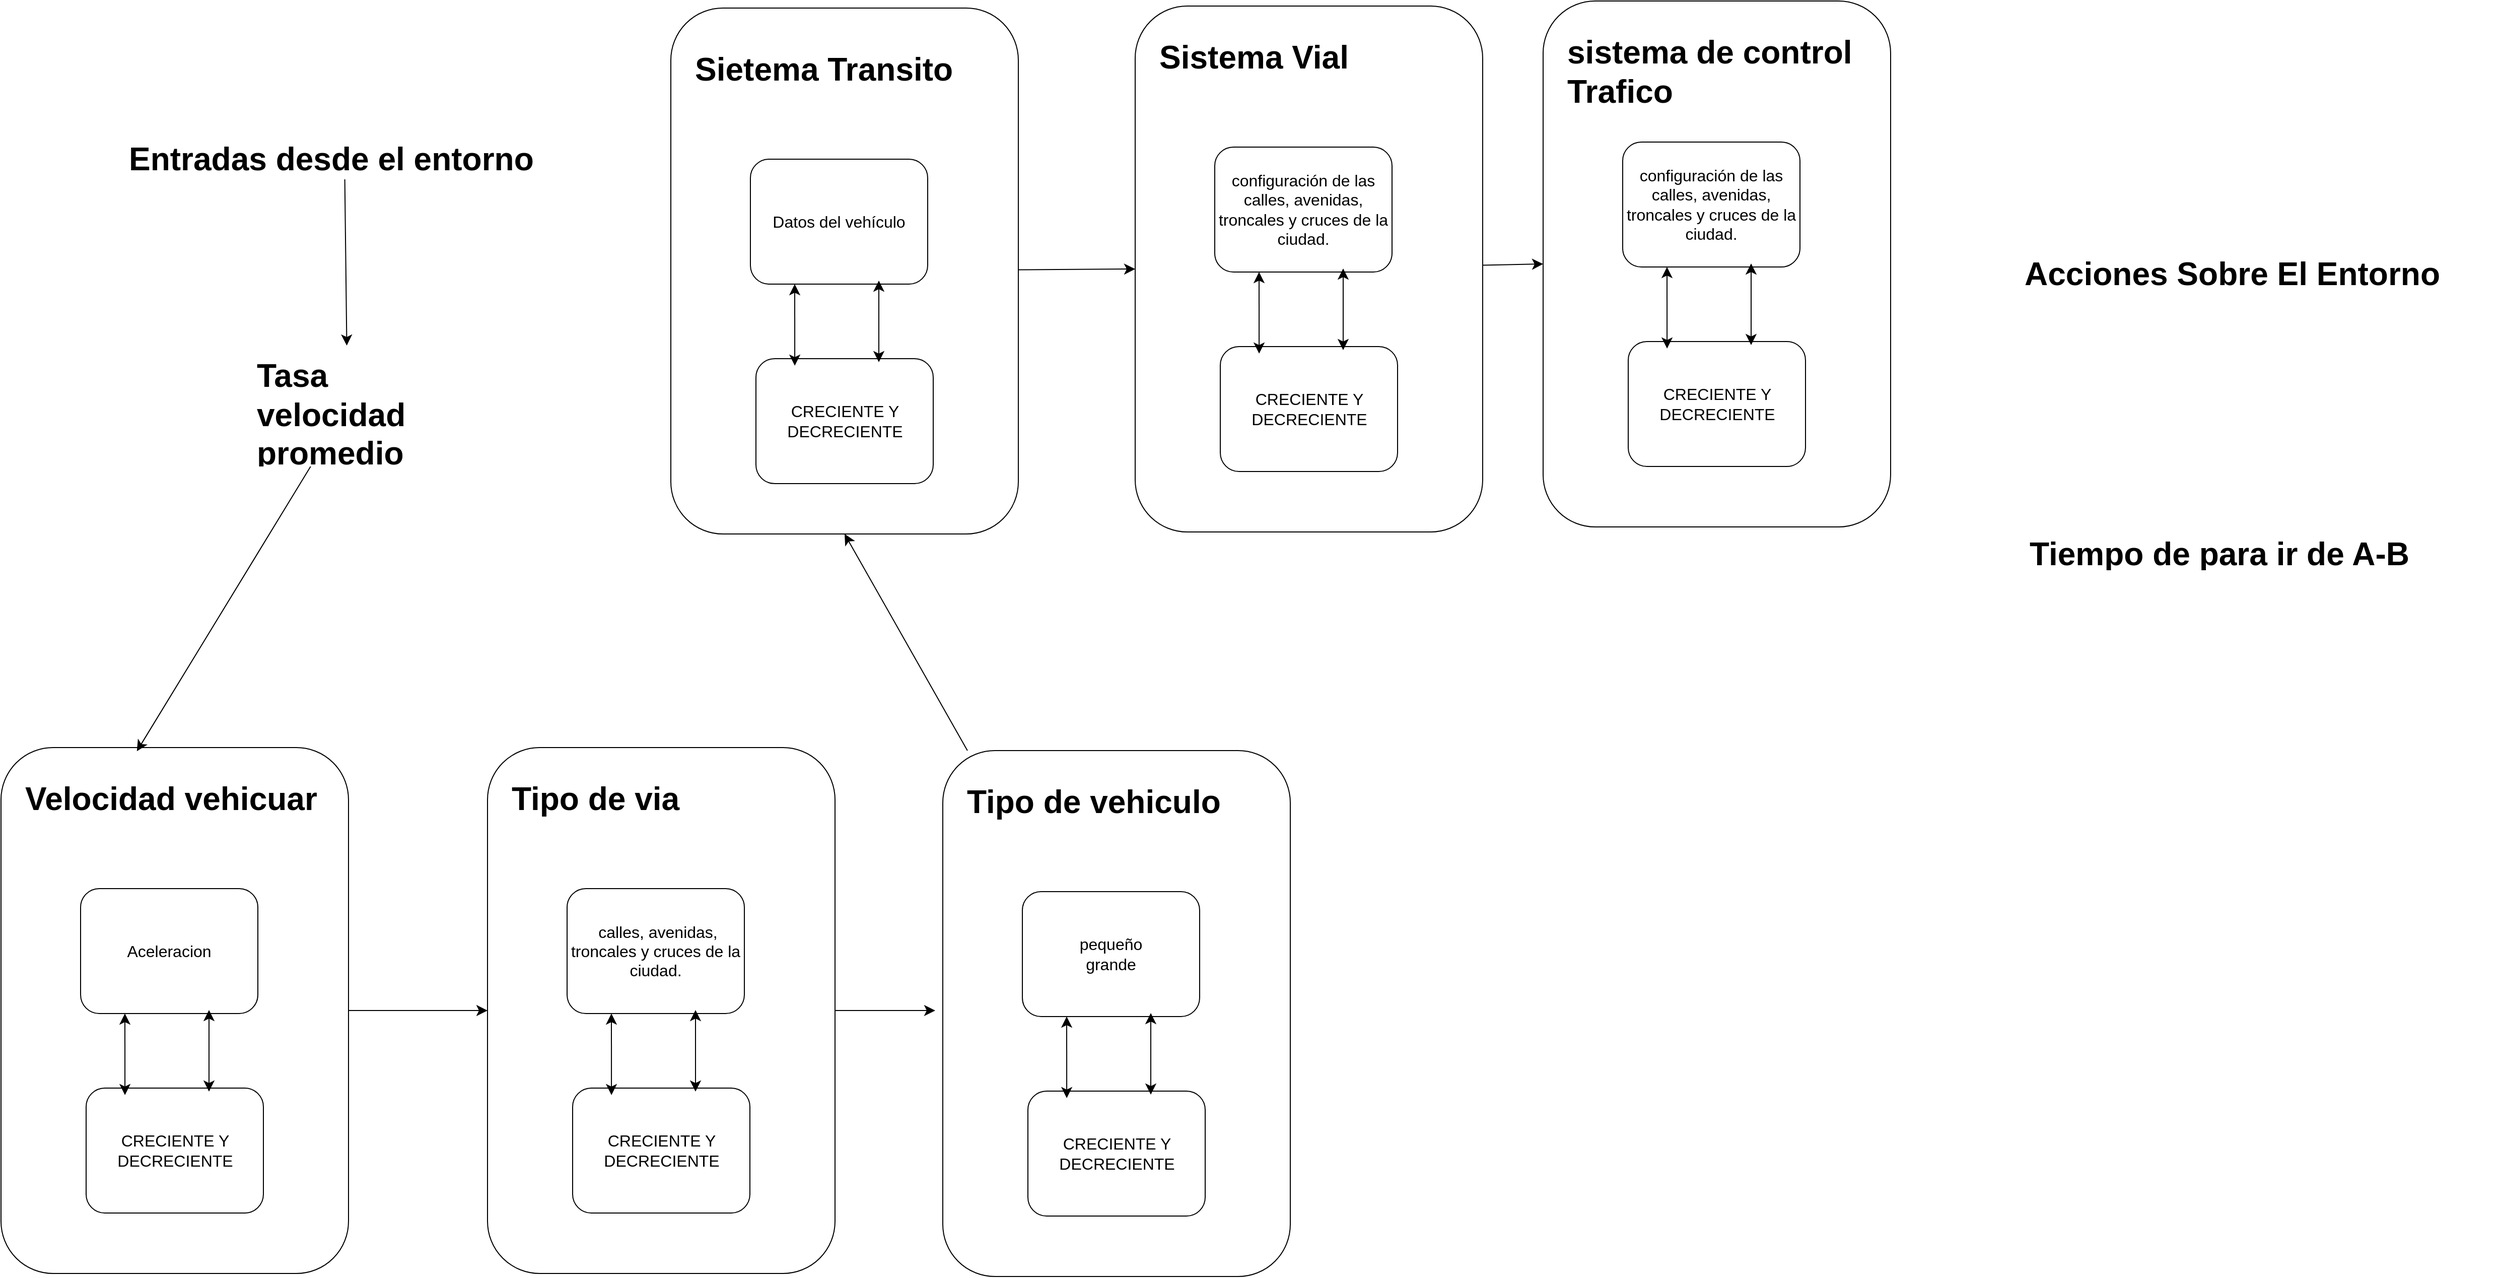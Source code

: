 <mxfile version="22.0.4" type="github">
  <diagram name="Página-1" id="AysnGzca34H0bqwZpEvq">
    <mxGraphModel dx="2653" dy="885" grid="0" gridSize="10" guides="1" tooltips="1" connect="1" arrows="1" fold="1" page="0" pageScale="1" pageWidth="827" pageHeight="1169" math="0" shadow="0">
      <root>
        <mxCell id="0" />
        <mxCell id="1" parent="0" />
        <mxCell id="18RmB45_xBtrGWVuBtpT-28" value="" style="group" vertex="1" connectable="0" parent="1">
          <mxGeometry x="-1190" y="756" width="345" height="522" as="geometry" />
        </mxCell>
        <mxCell id="18RmB45_xBtrGWVuBtpT-22" value="" style="rounded=1;whiteSpace=wrap;html=1;fontSize=16;" vertex="1" parent="18RmB45_xBtrGWVuBtpT-28">
          <mxGeometry width="345" height="522" as="geometry" />
        </mxCell>
        <mxCell id="18RmB45_xBtrGWVuBtpT-23" value="Aceleracion" style="rounded=1;whiteSpace=wrap;html=1;fontSize=16;" vertex="1" parent="18RmB45_xBtrGWVuBtpT-28">
          <mxGeometry x="79" y="140" width="176" height="124" as="geometry" />
        </mxCell>
        <mxCell id="18RmB45_xBtrGWVuBtpT-24" value="CRECIENTE Y DECRECIENTE" style="rounded=1;whiteSpace=wrap;html=1;fontSize=16;" vertex="1" parent="18RmB45_xBtrGWVuBtpT-28">
          <mxGeometry x="84.5" y="338" width="176" height="124" as="geometry" />
        </mxCell>
        <mxCell id="18RmB45_xBtrGWVuBtpT-25" value="" style="endArrow=classic;startArrow=classic;html=1;rounded=0;fontSize=12;startSize=8;endSize=8;curved=1;entryX=0.25;entryY=1;entryDx=0;entryDy=0;exitX=0.219;exitY=0.056;exitDx=0;exitDy=0;exitPerimeter=0;" edge="1" parent="18RmB45_xBtrGWVuBtpT-28" source="18RmB45_xBtrGWVuBtpT-24" target="18RmB45_xBtrGWVuBtpT-23">
          <mxGeometry width="50" height="50" relative="1" as="geometry">
            <mxPoint x="59.5" y="577" as="sourcePoint" />
            <mxPoint x="109.5" y="527" as="targetPoint" />
          </mxGeometry>
        </mxCell>
        <mxCell id="18RmB45_xBtrGWVuBtpT-26" value="" style="endArrow=classic;startArrow=classic;html=1;rounded=0;fontSize=12;startSize=8;endSize=8;curved=1;entryX=0.25;entryY=1;entryDx=0;entryDy=0;exitX=0.219;exitY=0.056;exitDx=0;exitDy=0;exitPerimeter=0;" edge="1" parent="18RmB45_xBtrGWVuBtpT-28">
          <mxGeometry width="50" height="50" relative="1" as="geometry">
            <mxPoint x="206.5" y="341.5" as="sourcePoint" />
            <mxPoint x="206.5" y="260.5" as="targetPoint" />
          </mxGeometry>
        </mxCell>
        <mxCell id="18RmB45_xBtrGWVuBtpT-27" value="&lt;h1&gt;Velocidad vehicuar&lt;/h1&gt;" style="text;html=1;strokeColor=none;fillColor=none;spacing=5;spacingTop=-20;whiteSpace=wrap;overflow=hidden;rounded=0;fontSize=16;" vertex="1" parent="18RmB45_xBtrGWVuBtpT-28">
          <mxGeometry x="18.5" y="21" width="319.5" height="86" as="geometry" />
        </mxCell>
        <mxCell id="18RmB45_xBtrGWVuBtpT-29" value="" style="group" vertex="1" connectable="0" parent="1">
          <mxGeometry x="-525" y="22" width="345" height="522" as="geometry" />
        </mxCell>
        <mxCell id="18RmB45_xBtrGWVuBtpT-3" value="" style="rounded=1;whiteSpace=wrap;html=1;fontSize=16;" vertex="1" parent="18RmB45_xBtrGWVuBtpT-29">
          <mxGeometry width="345" height="522" as="geometry" />
        </mxCell>
        <mxCell id="18RmB45_xBtrGWVuBtpT-4" value="Datos del vehículo" style="rounded=1;whiteSpace=wrap;html=1;fontSize=16;" vertex="1" parent="18RmB45_xBtrGWVuBtpT-29">
          <mxGeometry x="79" y="150" width="176" height="124" as="geometry" />
        </mxCell>
        <mxCell id="18RmB45_xBtrGWVuBtpT-5" value="CRECIENTE Y DECRECIENTE" style="rounded=1;whiteSpace=wrap;html=1;fontSize=16;" vertex="1" parent="18RmB45_xBtrGWVuBtpT-29">
          <mxGeometry x="84.5" y="348" width="176" height="124" as="geometry" />
        </mxCell>
        <mxCell id="18RmB45_xBtrGWVuBtpT-6" value="" style="endArrow=classic;startArrow=classic;html=1;rounded=0;fontSize=12;startSize=8;endSize=8;curved=1;entryX=0.25;entryY=1;entryDx=0;entryDy=0;exitX=0.219;exitY=0.056;exitDx=0;exitDy=0;exitPerimeter=0;" edge="1" parent="18RmB45_xBtrGWVuBtpT-29" source="18RmB45_xBtrGWVuBtpT-5" target="18RmB45_xBtrGWVuBtpT-4">
          <mxGeometry width="50" height="50" relative="1" as="geometry">
            <mxPoint x="59.5" y="587" as="sourcePoint" />
            <mxPoint x="109.5" y="537" as="targetPoint" />
          </mxGeometry>
        </mxCell>
        <mxCell id="18RmB45_xBtrGWVuBtpT-7" value="" style="endArrow=classic;startArrow=classic;html=1;rounded=0;fontSize=12;startSize=8;endSize=8;curved=1;entryX=0.25;entryY=1;entryDx=0;entryDy=0;exitX=0.219;exitY=0.056;exitDx=0;exitDy=0;exitPerimeter=0;" edge="1" parent="18RmB45_xBtrGWVuBtpT-29">
          <mxGeometry width="50" height="50" relative="1" as="geometry">
            <mxPoint x="206.5" y="351.5" as="sourcePoint" />
            <mxPoint x="206.5" y="270.5" as="targetPoint" />
          </mxGeometry>
        </mxCell>
        <mxCell id="18RmB45_xBtrGWVuBtpT-8" value="&lt;h1&gt;Sietema Transito&lt;/h1&gt;" style="text;html=1;strokeColor=none;fillColor=none;spacing=5;spacingTop=-20;whiteSpace=wrap;overflow=hidden;rounded=0;fontSize=16;" vertex="1" parent="18RmB45_xBtrGWVuBtpT-29">
          <mxGeometry x="18.5" y="31" width="319.5" height="86" as="geometry" />
        </mxCell>
        <mxCell id="18RmB45_xBtrGWVuBtpT-30" value="" style="group" vertex="1" connectable="0" parent="1">
          <mxGeometry x="341" y="15" width="345" height="522" as="geometry" />
        </mxCell>
        <mxCell id="18RmB45_xBtrGWVuBtpT-9" value="" style="rounded=1;whiteSpace=wrap;html=1;fontSize=16;" vertex="1" parent="18RmB45_xBtrGWVuBtpT-30">
          <mxGeometry width="345" height="522" as="geometry" />
        </mxCell>
        <mxCell id="18RmB45_xBtrGWVuBtpT-10" value="configuración de las calles, avenidas, troncales y cruces de la ciudad." style="rounded=1;whiteSpace=wrap;html=1;fontSize=16;" vertex="1" parent="18RmB45_xBtrGWVuBtpT-30">
          <mxGeometry x="79" y="140" width="176" height="124" as="geometry" />
        </mxCell>
        <mxCell id="18RmB45_xBtrGWVuBtpT-11" value="CRECIENTE Y DECRECIENTE" style="rounded=1;whiteSpace=wrap;html=1;fontSize=16;" vertex="1" parent="18RmB45_xBtrGWVuBtpT-30">
          <mxGeometry x="84.5" y="338" width="176" height="124" as="geometry" />
        </mxCell>
        <mxCell id="18RmB45_xBtrGWVuBtpT-12" value="" style="endArrow=classic;startArrow=classic;html=1;rounded=0;fontSize=12;startSize=8;endSize=8;curved=1;entryX=0.25;entryY=1;entryDx=0;entryDy=0;exitX=0.219;exitY=0.056;exitDx=0;exitDy=0;exitPerimeter=0;" edge="1" parent="18RmB45_xBtrGWVuBtpT-30" source="18RmB45_xBtrGWVuBtpT-11" target="18RmB45_xBtrGWVuBtpT-10">
          <mxGeometry width="50" height="50" relative="1" as="geometry">
            <mxPoint x="59.5" y="577" as="sourcePoint" />
            <mxPoint x="109.5" y="527" as="targetPoint" />
          </mxGeometry>
        </mxCell>
        <mxCell id="18RmB45_xBtrGWVuBtpT-13" value="" style="endArrow=classic;startArrow=classic;html=1;rounded=0;fontSize=12;startSize=8;endSize=8;curved=1;entryX=0.25;entryY=1;entryDx=0;entryDy=0;exitX=0.219;exitY=0.056;exitDx=0;exitDy=0;exitPerimeter=0;" edge="1" parent="18RmB45_xBtrGWVuBtpT-30">
          <mxGeometry width="50" height="50" relative="1" as="geometry">
            <mxPoint x="206.5" y="341.5" as="sourcePoint" />
            <mxPoint x="206.5" y="260.5" as="targetPoint" />
          </mxGeometry>
        </mxCell>
        <mxCell id="18RmB45_xBtrGWVuBtpT-14" value="&lt;h1&gt;sistema de control Trafico&lt;/h1&gt;" style="text;html=1;strokeColor=none;fillColor=none;spacing=5;spacingTop=-20;whiteSpace=wrap;overflow=hidden;rounded=0;fontSize=16;" vertex="1" parent="18RmB45_xBtrGWVuBtpT-30">
          <mxGeometry x="18.5" y="21" width="304.5" height="92" as="geometry" />
        </mxCell>
        <mxCell id="18RmB45_xBtrGWVuBtpT-31" value="" style="group" vertex="1" connectable="0" parent="1">
          <mxGeometry x="-64" y="20" width="345" height="522" as="geometry" />
        </mxCell>
        <mxCell id="18RmB45_xBtrGWVuBtpT-16" value="" style="rounded=1;whiteSpace=wrap;html=1;fontSize=16;" vertex="1" parent="18RmB45_xBtrGWVuBtpT-31">
          <mxGeometry width="345" height="522" as="geometry" />
        </mxCell>
        <mxCell id="18RmB45_xBtrGWVuBtpT-17" value="configuración de las calles, avenidas, troncales y cruces de la ciudad." style="rounded=1;whiteSpace=wrap;html=1;fontSize=16;" vertex="1" parent="18RmB45_xBtrGWVuBtpT-31">
          <mxGeometry x="79" y="140" width="176" height="124" as="geometry" />
        </mxCell>
        <mxCell id="18RmB45_xBtrGWVuBtpT-18" value="CRECIENTE Y DECRECIENTE" style="rounded=1;whiteSpace=wrap;html=1;fontSize=16;" vertex="1" parent="18RmB45_xBtrGWVuBtpT-31">
          <mxGeometry x="84.5" y="338" width="176" height="124" as="geometry" />
        </mxCell>
        <mxCell id="18RmB45_xBtrGWVuBtpT-19" value="" style="endArrow=classic;startArrow=classic;html=1;rounded=0;fontSize=12;startSize=8;endSize=8;curved=1;entryX=0.25;entryY=1;entryDx=0;entryDy=0;exitX=0.219;exitY=0.056;exitDx=0;exitDy=0;exitPerimeter=0;" edge="1" parent="18RmB45_xBtrGWVuBtpT-31" source="18RmB45_xBtrGWVuBtpT-18" target="18RmB45_xBtrGWVuBtpT-17">
          <mxGeometry width="50" height="50" relative="1" as="geometry">
            <mxPoint x="59.5" y="577" as="sourcePoint" />
            <mxPoint x="109.5" y="527" as="targetPoint" />
          </mxGeometry>
        </mxCell>
        <mxCell id="18RmB45_xBtrGWVuBtpT-20" value="" style="endArrow=classic;startArrow=classic;html=1;rounded=0;fontSize=12;startSize=8;endSize=8;curved=1;entryX=0.25;entryY=1;entryDx=0;entryDy=0;exitX=0.219;exitY=0.056;exitDx=0;exitDy=0;exitPerimeter=0;" edge="1" parent="18RmB45_xBtrGWVuBtpT-31">
          <mxGeometry width="50" height="50" relative="1" as="geometry">
            <mxPoint x="206.5" y="341.5" as="sourcePoint" />
            <mxPoint x="206.5" y="260.5" as="targetPoint" />
          </mxGeometry>
        </mxCell>
        <mxCell id="18RmB45_xBtrGWVuBtpT-21" value="&lt;h1&gt;Sistema Vial&lt;/h1&gt;" style="text;html=1;strokeColor=none;fillColor=none;spacing=5;spacingTop=-20;whiteSpace=wrap;overflow=hidden;rounded=0;fontSize=16;" vertex="1" parent="18RmB45_xBtrGWVuBtpT-31">
          <mxGeometry x="18.5" y="21" width="319.5" height="86" as="geometry" />
        </mxCell>
        <mxCell id="18RmB45_xBtrGWVuBtpT-32" value="" style="group" vertex="1" connectable="0" parent="1">
          <mxGeometry x="-707" y="756" width="345" height="522" as="geometry" />
        </mxCell>
        <mxCell id="18RmB45_xBtrGWVuBtpT-53" style="edgeStyle=none;curved=1;rounded=0;orthogonalLoop=1;jettySize=auto;html=1;fontSize=12;startSize=8;endSize=8;" edge="1" parent="18RmB45_xBtrGWVuBtpT-32" source="18RmB45_xBtrGWVuBtpT-33">
          <mxGeometry relative="1" as="geometry">
            <mxPoint x="444.5" y="261" as="targetPoint" />
          </mxGeometry>
        </mxCell>
        <mxCell id="18RmB45_xBtrGWVuBtpT-33" value="" style="rounded=1;whiteSpace=wrap;html=1;fontSize=16;" vertex="1" parent="18RmB45_xBtrGWVuBtpT-32">
          <mxGeometry width="345" height="522" as="geometry" />
        </mxCell>
        <mxCell id="18RmB45_xBtrGWVuBtpT-34" value="&amp;nbsp;calles, avenidas, troncales y cruces de la ciudad." style="rounded=1;whiteSpace=wrap;html=1;fontSize=16;" vertex="1" parent="18RmB45_xBtrGWVuBtpT-32">
          <mxGeometry x="79" y="140" width="176" height="124" as="geometry" />
        </mxCell>
        <mxCell id="18RmB45_xBtrGWVuBtpT-35" value="CRECIENTE Y DECRECIENTE" style="rounded=1;whiteSpace=wrap;html=1;fontSize=16;" vertex="1" parent="18RmB45_xBtrGWVuBtpT-32">
          <mxGeometry x="84.5" y="338" width="176" height="124" as="geometry" />
        </mxCell>
        <mxCell id="18RmB45_xBtrGWVuBtpT-36" value="" style="endArrow=classic;startArrow=classic;html=1;rounded=0;fontSize=12;startSize=8;endSize=8;curved=1;entryX=0.25;entryY=1;entryDx=0;entryDy=0;exitX=0.219;exitY=0.056;exitDx=0;exitDy=0;exitPerimeter=0;" edge="1" parent="18RmB45_xBtrGWVuBtpT-32" source="18RmB45_xBtrGWVuBtpT-35" target="18RmB45_xBtrGWVuBtpT-34">
          <mxGeometry width="50" height="50" relative="1" as="geometry">
            <mxPoint x="59.5" y="577" as="sourcePoint" />
            <mxPoint x="109.5" y="527" as="targetPoint" />
          </mxGeometry>
        </mxCell>
        <mxCell id="18RmB45_xBtrGWVuBtpT-37" value="" style="endArrow=classic;startArrow=classic;html=1;rounded=0;fontSize=12;startSize=8;endSize=8;curved=1;entryX=0.25;entryY=1;entryDx=0;entryDy=0;exitX=0.219;exitY=0.056;exitDx=0;exitDy=0;exitPerimeter=0;" edge="1" parent="18RmB45_xBtrGWVuBtpT-32">
          <mxGeometry width="50" height="50" relative="1" as="geometry">
            <mxPoint x="206.5" y="341.5" as="sourcePoint" />
            <mxPoint x="206.5" y="260.5" as="targetPoint" />
          </mxGeometry>
        </mxCell>
        <mxCell id="18RmB45_xBtrGWVuBtpT-38" value="&lt;h1&gt;Tipo de via&lt;/h1&gt;" style="text;html=1;strokeColor=none;fillColor=none;spacing=5;spacingTop=-20;whiteSpace=wrap;overflow=hidden;rounded=0;fontSize=16;" vertex="1" parent="18RmB45_xBtrGWVuBtpT-32">
          <mxGeometry x="18.5" y="21" width="319.5" height="57" as="geometry" />
        </mxCell>
        <mxCell id="18RmB45_xBtrGWVuBtpT-39" value="" style="group" vertex="1" connectable="0" parent="1">
          <mxGeometry x="-255" y="759" width="345" height="522" as="geometry" />
        </mxCell>
        <mxCell id="18RmB45_xBtrGWVuBtpT-40" value="" style="rounded=1;whiteSpace=wrap;html=1;fontSize=16;" vertex="1" parent="18RmB45_xBtrGWVuBtpT-39">
          <mxGeometry width="345" height="522" as="geometry" />
        </mxCell>
        <mxCell id="18RmB45_xBtrGWVuBtpT-41" value="pequeño&lt;br&gt;grande" style="rounded=1;whiteSpace=wrap;html=1;fontSize=16;" vertex="1" parent="18RmB45_xBtrGWVuBtpT-39">
          <mxGeometry x="79" y="140" width="176" height="124" as="geometry" />
        </mxCell>
        <mxCell id="18RmB45_xBtrGWVuBtpT-42" value="CRECIENTE Y DECRECIENTE" style="rounded=1;whiteSpace=wrap;html=1;fontSize=16;" vertex="1" parent="18RmB45_xBtrGWVuBtpT-39">
          <mxGeometry x="84.5" y="338" width="176" height="124" as="geometry" />
        </mxCell>
        <mxCell id="18RmB45_xBtrGWVuBtpT-43" value="" style="endArrow=classic;startArrow=classic;html=1;rounded=0;fontSize=12;startSize=8;endSize=8;curved=1;entryX=0.25;entryY=1;entryDx=0;entryDy=0;exitX=0.219;exitY=0.056;exitDx=0;exitDy=0;exitPerimeter=0;" edge="1" parent="18RmB45_xBtrGWVuBtpT-39" source="18RmB45_xBtrGWVuBtpT-42" target="18RmB45_xBtrGWVuBtpT-41">
          <mxGeometry width="50" height="50" relative="1" as="geometry">
            <mxPoint x="59.5" y="577" as="sourcePoint" />
            <mxPoint x="109.5" y="527" as="targetPoint" />
          </mxGeometry>
        </mxCell>
        <mxCell id="18RmB45_xBtrGWVuBtpT-44" value="" style="endArrow=classic;startArrow=classic;html=1;rounded=0;fontSize=12;startSize=8;endSize=8;curved=1;entryX=0.25;entryY=1;entryDx=0;entryDy=0;exitX=0.219;exitY=0.056;exitDx=0;exitDy=0;exitPerimeter=0;" edge="1" parent="18RmB45_xBtrGWVuBtpT-39">
          <mxGeometry width="50" height="50" relative="1" as="geometry">
            <mxPoint x="206.5" y="341.5" as="sourcePoint" />
            <mxPoint x="206.5" y="260.5" as="targetPoint" />
          </mxGeometry>
        </mxCell>
        <mxCell id="18RmB45_xBtrGWVuBtpT-45" value="&lt;h1&gt;Tipo de vehiculo&lt;/h1&gt;" style="text;html=1;strokeColor=none;fillColor=none;spacing=5;spacingTop=-20;whiteSpace=wrap;overflow=hidden;rounded=0;fontSize=16;" vertex="1" parent="18RmB45_xBtrGWVuBtpT-39">
          <mxGeometry x="18.5" y="21" width="319.5" height="57" as="geometry" />
        </mxCell>
        <mxCell id="18RmB45_xBtrGWVuBtpT-46" value="&lt;h1&gt;Tasa velocidad promedio&lt;/h1&gt;" style="text;html=1;strokeColor=none;fillColor=none;spacing=5;spacingTop=-20;whiteSpace=wrap;overflow=hidden;rounded=0;fontSize=16;" vertex="1" parent="1">
          <mxGeometry x="-941" y="357" width="190" height="120" as="geometry" />
        </mxCell>
        <mxCell id="18RmB45_xBtrGWVuBtpT-50" style="edgeStyle=none;curved=1;rounded=0;orthogonalLoop=1;jettySize=auto;html=1;fontSize=12;startSize=8;endSize=8;" edge="1" parent="1" source="18RmB45_xBtrGWVuBtpT-47" target="18RmB45_xBtrGWVuBtpT-46">
          <mxGeometry relative="1" as="geometry" />
        </mxCell>
        <mxCell id="18RmB45_xBtrGWVuBtpT-47" value="&lt;h1&gt;Entradas desde el entorno&lt;/h1&gt;&lt;div&gt;&lt;br&gt;&lt;/div&gt;" style="text;html=1;strokeColor=none;fillColor=none;spacing=5;spacingTop=-20;whiteSpace=wrap;overflow=hidden;rounded=0;fontSize=16;" vertex="1" parent="1">
          <mxGeometry x="-1068" y="142" width="438" height="50" as="geometry" />
        </mxCell>
        <mxCell id="18RmB45_xBtrGWVuBtpT-48" value="&lt;h1&gt;Acciones Sobre El Entorno&lt;/h1&gt;" style="text;html=1;strokeColor=none;fillColor=none;spacing=5;spacingTop=-20;whiteSpace=wrap;overflow=hidden;rounded=0;fontSize=16;" vertex="1" parent="1">
          <mxGeometry x="814" y="256" width="470" height="46" as="geometry" />
        </mxCell>
        <mxCell id="18RmB45_xBtrGWVuBtpT-49" value="&lt;h1&gt;Tiempo de para ir de A-B&lt;/h1&gt;" style="text;html=1;strokeColor=none;fillColor=none;spacing=5;spacingTop=-20;whiteSpace=wrap;overflow=hidden;rounded=0;fontSize=16;" vertex="1" parent="1">
          <mxGeometry x="819" y="534" width="470" height="46" as="geometry" />
        </mxCell>
        <mxCell id="18RmB45_xBtrGWVuBtpT-51" style="edgeStyle=none;curved=1;rounded=0;orthogonalLoop=1;jettySize=auto;html=1;entryX=0.391;entryY=0.007;entryDx=0;entryDy=0;entryPerimeter=0;fontSize=12;startSize=8;endSize=8;" edge="1" parent="1" source="18RmB45_xBtrGWVuBtpT-46" target="18RmB45_xBtrGWVuBtpT-22">
          <mxGeometry relative="1" as="geometry" />
        </mxCell>
        <mxCell id="18RmB45_xBtrGWVuBtpT-52" style="edgeStyle=none;curved=1;rounded=0;orthogonalLoop=1;jettySize=auto;html=1;entryX=0;entryY=0.5;entryDx=0;entryDy=0;fontSize=12;startSize=8;endSize=8;" edge="1" parent="1" source="18RmB45_xBtrGWVuBtpT-22" target="18RmB45_xBtrGWVuBtpT-33">
          <mxGeometry relative="1" as="geometry" />
        </mxCell>
        <mxCell id="18RmB45_xBtrGWVuBtpT-54" style="edgeStyle=none;curved=1;rounded=0;orthogonalLoop=1;jettySize=auto;html=1;entryX=0.5;entryY=1;entryDx=0;entryDy=0;fontSize=12;startSize=8;endSize=8;" edge="1" parent="1" source="18RmB45_xBtrGWVuBtpT-40" target="18RmB45_xBtrGWVuBtpT-3">
          <mxGeometry relative="1" as="geometry" />
        </mxCell>
        <mxCell id="18RmB45_xBtrGWVuBtpT-55" style="edgeStyle=none;curved=1;rounded=0;orthogonalLoop=1;jettySize=auto;html=1;entryX=0;entryY=0.5;entryDx=0;entryDy=0;fontSize=12;startSize=8;endSize=8;" edge="1" parent="1" source="18RmB45_xBtrGWVuBtpT-3" target="18RmB45_xBtrGWVuBtpT-16">
          <mxGeometry relative="1" as="geometry" />
        </mxCell>
        <mxCell id="18RmB45_xBtrGWVuBtpT-56" style="edgeStyle=none;curved=1;rounded=0;orthogonalLoop=1;jettySize=auto;html=1;entryX=0;entryY=0.5;entryDx=0;entryDy=0;fontSize=12;startSize=8;endSize=8;" edge="1" parent="1" source="18RmB45_xBtrGWVuBtpT-16" target="18RmB45_xBtrGWVuBtpT-9">
          <mxGeometry relative="1" as="geometry" />
        </mxCell>
      </root>
    </mxGraphModel>
  </diagram>
</mxfile>
